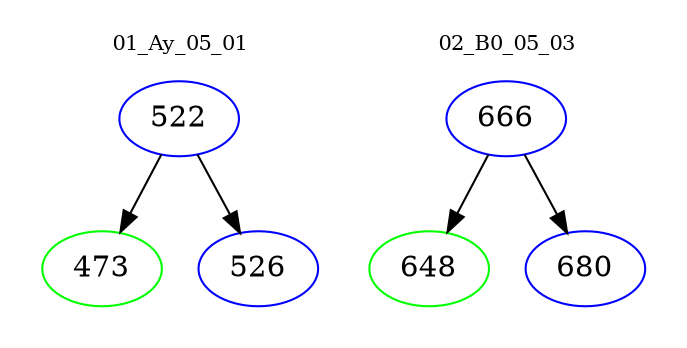 digraph{
subgraph cluster_0 {
color = white
label = "01_Ay_05_01";
fontsize=10;
T0_522 [label="522", color="blue"]
T0_522 -> T0_473 [color="black"]
T0_473 [label="473", color="green"]
T0_522 -> T0_526 [color="black"]
T0_526 [label="526", color="blue"]
}
subgraph cluster_1 {
color = white
label = "02_B0_05_03";
fontsize=10;
T1_666 [label="666", color="blue"]
T1_666 -> T1_648 [color="black"]
T1_648 [label="648", color="green"]
T1_666 -> T1_680 [color="black"]
T1_680 [label="680", color="blue"]
}
}
